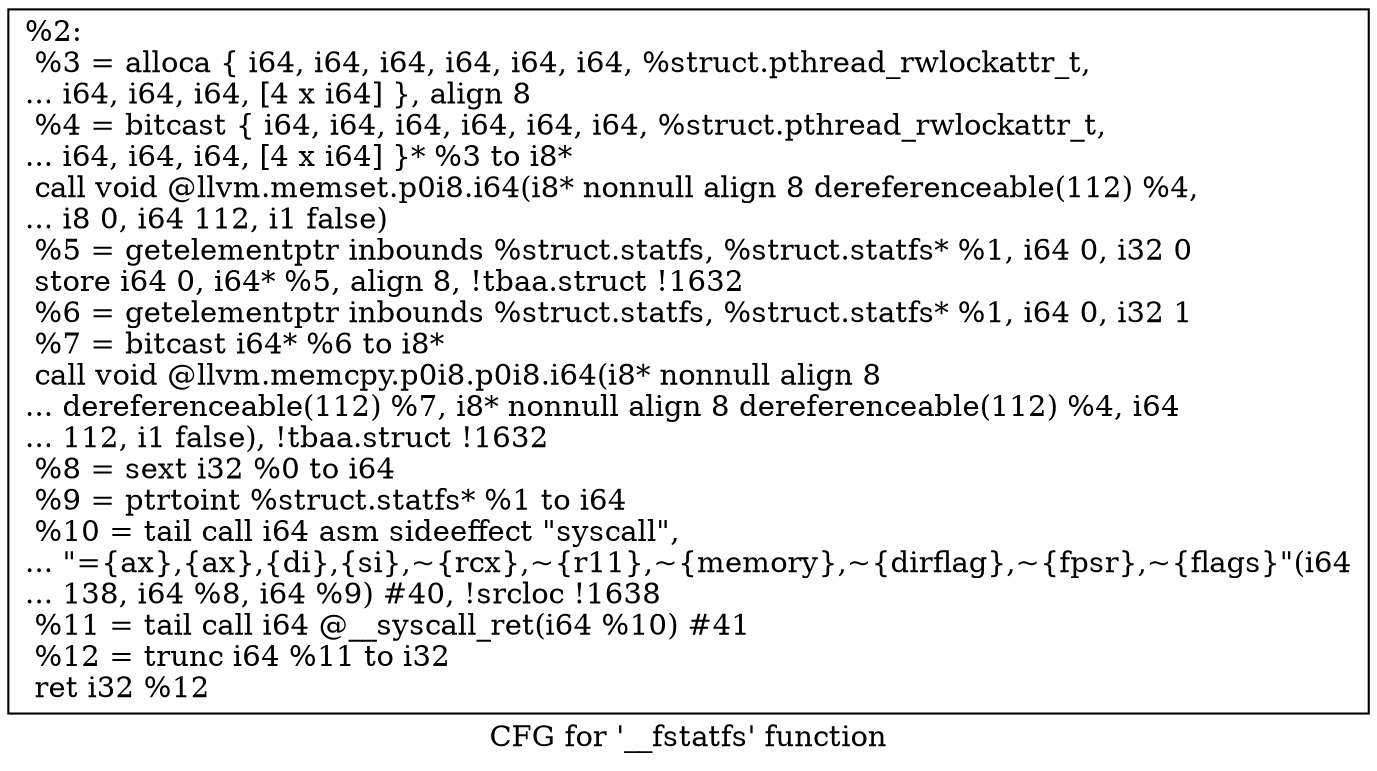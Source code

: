 digraph "CFG for '__fstatfs' function" {
	label="CFG for '__fstatfs' function";

	Node0x2023110 [shape=record,label="{%2:\l  %3 = alloca \{ i64, i64, i64, i64, i64, i64, %struct.pthread_rwlockattr_t,\l... i64, i64, i64, [4 x i64] \}, align 8\l  %4 = bitcast \{ i64, i64, i64, i64, i64, i64, %struct.pthread_rwlockattr_t,\l... i64, i64, i64, [4 x i64] \}* %3 to i8*\l  call void @llvm.memset.p0i8.i64(i8* nonnull align 8 dereferenceable(112) %4,\l... i8 0, i64 112, i1 false)\l  %5 = getelementptr inbounds %struct.statfs, %struct.statfs* %1, i64 0, i32 0\l  store i64 0, i64* %5, align 8, !tbaa.struct !1632\l  %6 = getelementptr inbounds %struct.statfs, %struct.statfs* %1, i64 0, i32 1\l  %7 = bitcast i64* %6 to i8*\l  call void @llvm.memcpy.p0i8.p0i8.i64(i8* nonnull align 8\l... dereferenceable(112) %7, i8* nonnull align 8 dereferenceable(112) %4, i64\l... 112, i1 false), !tbaa.struct !1632\l  %8 = sext i32 %0 to i64\l  %9 = ptrtoint %struct.statfs* %1 to i64\l  %10 = tail call i64 asm sideeffect \"syscall\",\l... \"=\{ax\},\{ax\},\{di\},\{si\},~\{rcx\},~\{r11\},~\{memory\},~\{dirflag\},~\{fpsr\},~\{flags\}\"(i64\l... 138, i64 %8, i64 %9) #40, !srcloc !1638\l  %11 = tail call i64 @__syscall_ret(i64 %10) #41\l  %12 = trunc i64 %11 to i32\l  ret i32 %12\l}"];
}
